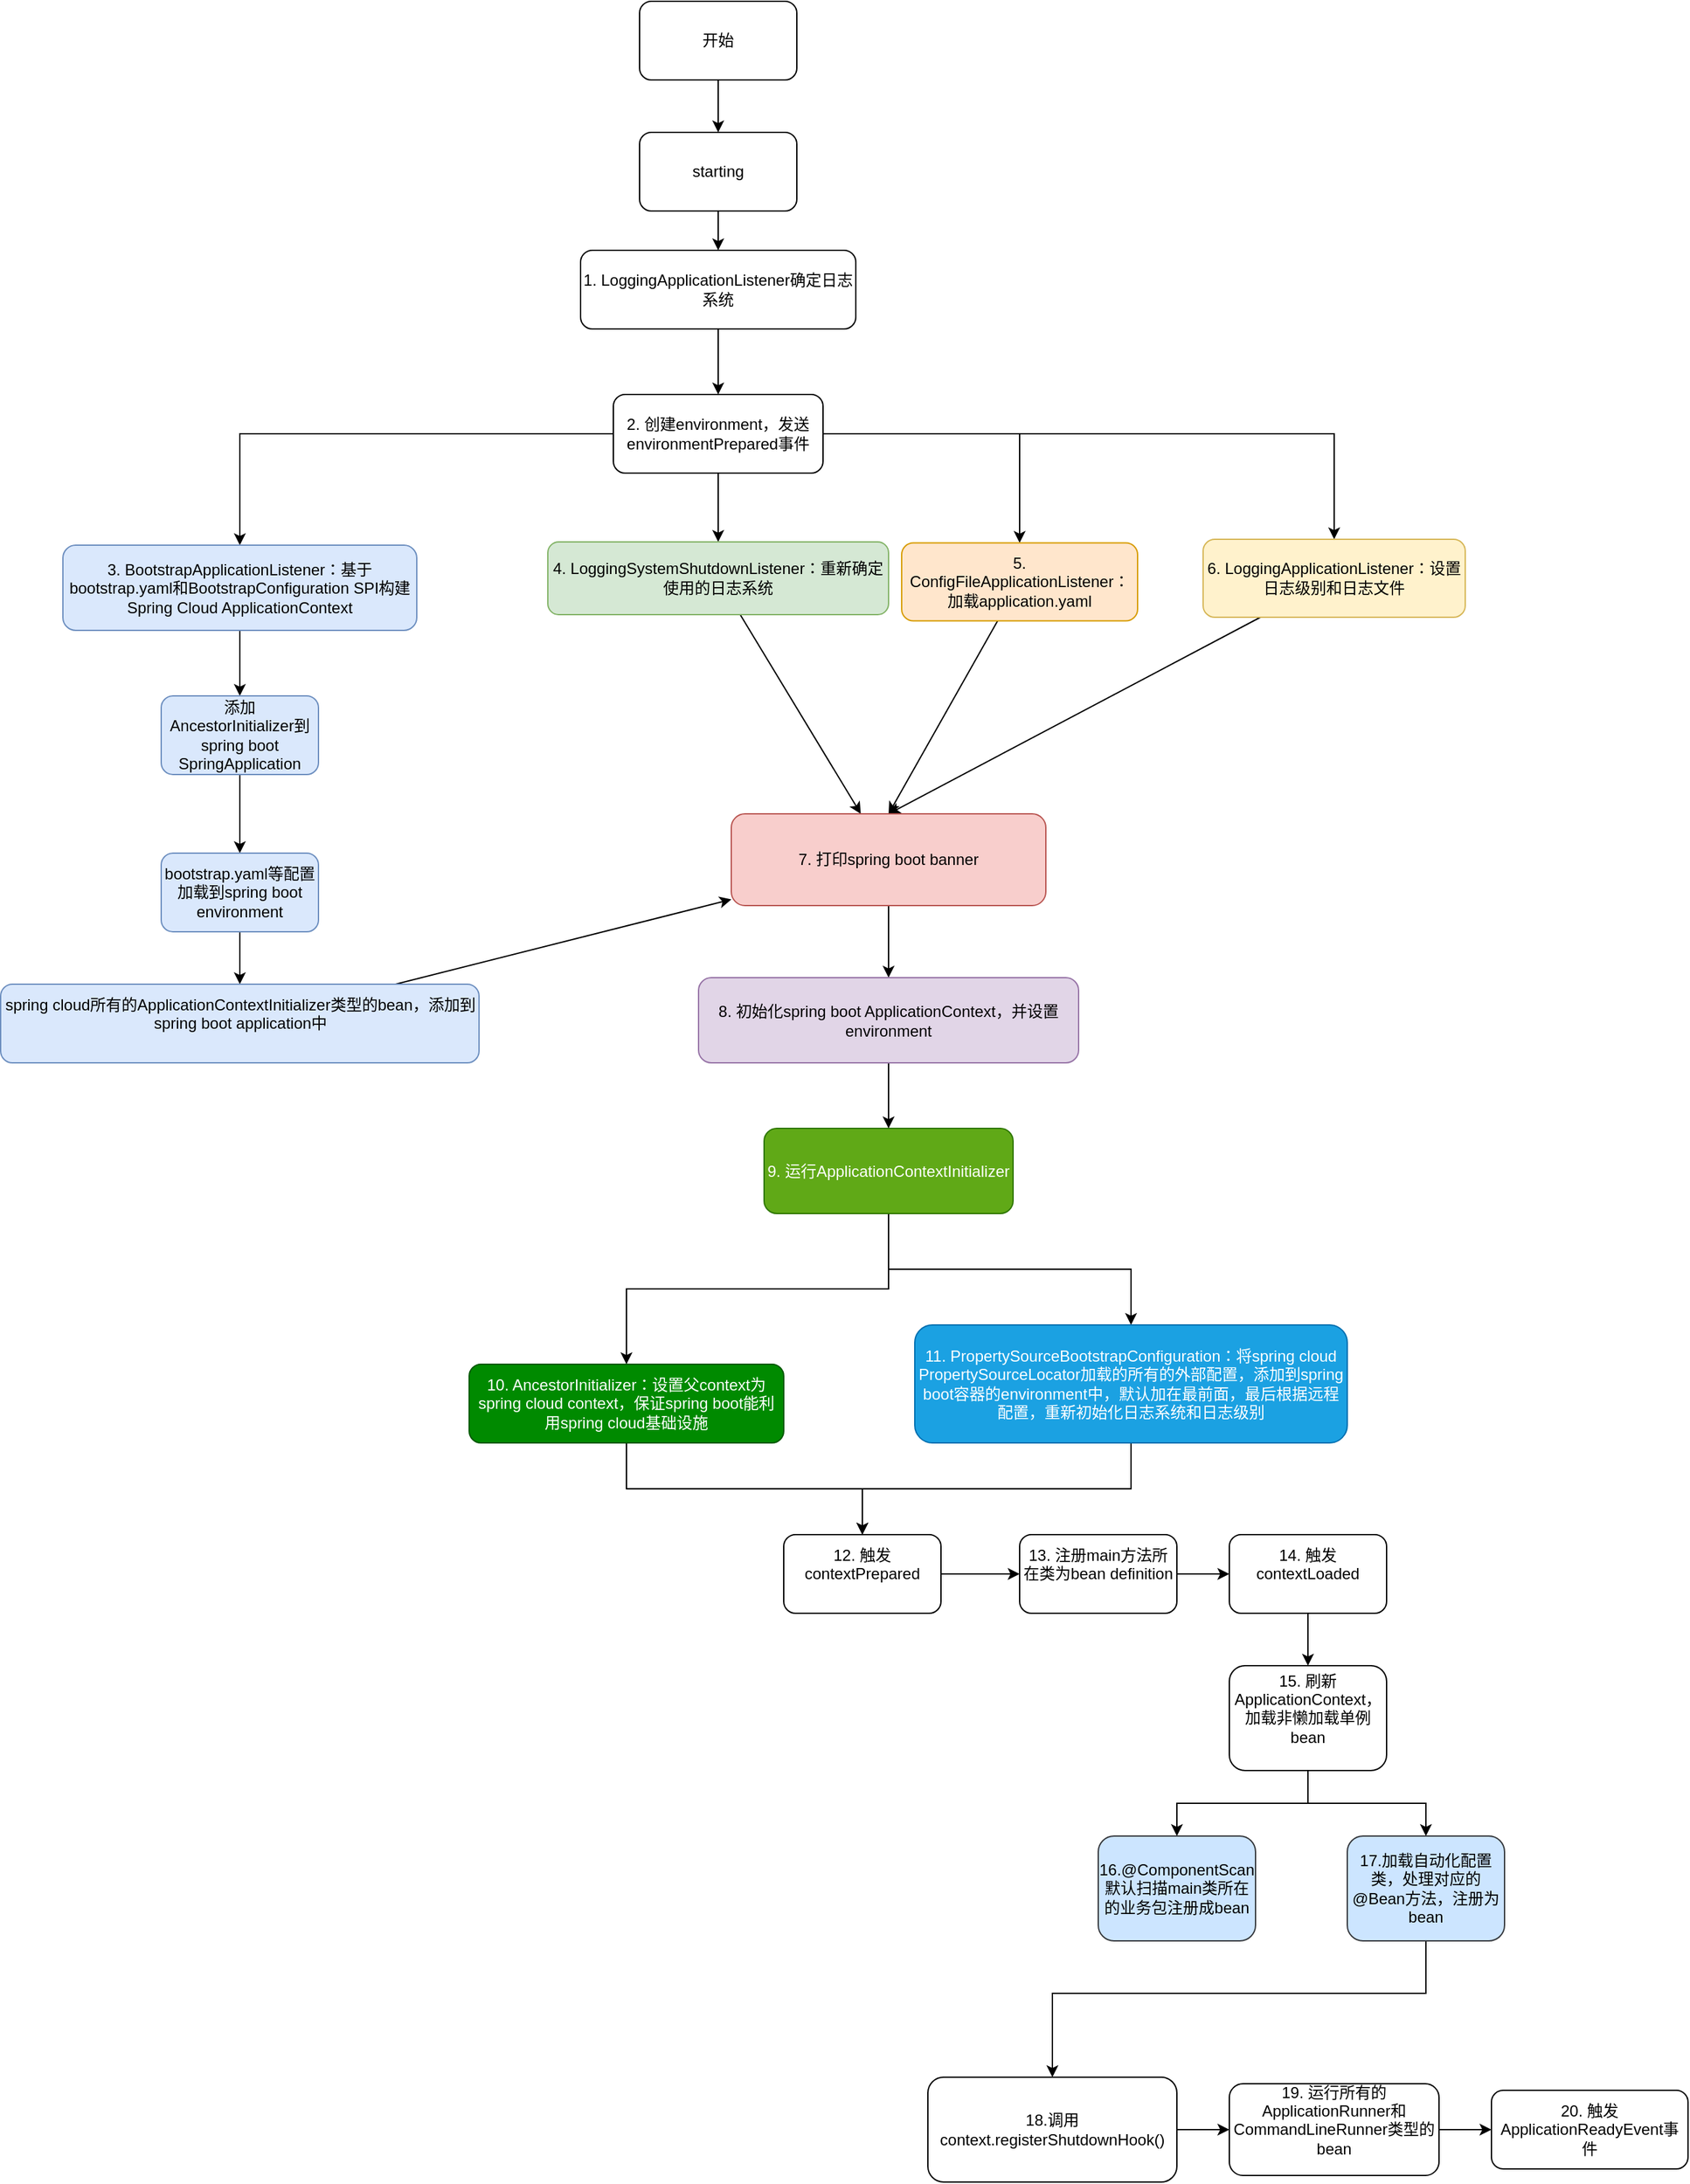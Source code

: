 <mxfile version="16.5.6" type="github">
  <diagram id="prtHgNgQTEPvFCAcTncT" name="Page-1">
    <mxGraphModel dx="2125" dy="784" grid="1" gridSize="10" guides="1" tooltips="1" connect="1" arrows="1" fold="1" page="1" pageScale="1" pageWidth="827" pageHeight="1169" math="0" shadow="0">
      <root>
        <mxCell id="0" />
        <mxCell id="1" parent="0" />
        <mxCell id="Ubx69jefZDyjw2Y8VgKQ-3" value="" style="edgeStyle=orthogonalEdgeStyle;rounded=0;orthogonalLoop=1;jettySize=auto;html=1;" parent="1" source="Ubx69jefZDyjw2Y8VgKQ-1" target="Ubx69jefZDyjw2Y8VgKQ-2" edge="1">
          <mxGeometry relative="1" as="geometry" />
        </mxCell>
        <mxCell id="Ubx69jefZDyjw2Y8VgKQ-1" value="开始" style="rounded=1;whiteSpace=wrap;html=1;" parent="1" vertex="1">
          <mxGeometry x="330" y="170" width="120" height="60" as="geometry" />
        </mxCell>
        <mxCell id="Ubx69jefZDyjw2Y8VgKQ-15" value="" style="edgeStyle=orthogonalEdgeStyle;rounded=0;orthogonalLoop=1;jettySize=auto;html=1;" parent="1" source="Ubx69jefZDyjw2Y8VgKQ-2" target="Ubx69jefZDyjw2Y8VgKQ-14" edge="1">
          <mxGeometry relative="1" as="geometry" />
        </mxCell>
        <mxCell id="Ubx69jefZDyjw2Y8VgKQ-2" value="starting" style="whiteSpace=wrap;html=1;rounded=1;" parent="1" vertex="1">
          <mxGeometry x="330" y="270" width="120" height="60" as="geometry" />
        </mxCell>
        <mxCell id="Ubx69jefZDyjw2Y8VgKQ-7" value="" style="edgeStyle=orthogonalEdgeStyle;rounded=0;orthogonalLoop=1;jettySize=auto;html=1;" parent="1" source="Ubx69jefZDyjw2Y8VgKQ-4" target="Ubx69jefZDyjw2Y8VgKQ-6" edge="1">
          <mxGeometry relative="1" as="geometry" />
        </mxCell>
        <mxCell id="Ubx69jefZDyjw2Y8VgKQ-18" value="" style="edgeStyle=orthogonalEdgeStyle;rounded=0;orthogonalLoop=1;jettySize=auto;html=1;" parent="1" source="Ubx69jefZDyjw2Y8VgKQ-4" target="Ubx69jefZDyjw2Y8VgKQ-17" edge="1">
          <mxGeometry relative="1" as="geometry" />
        </mxCell>
        <mxCell id="Ubx69jefZDyjw2Y8VgKQ-20" value="" style="edgeStyle=orthogonalEdgeStyle;rounded=0;orthogonalLoop=1;jettySize=auto;html=1;" parent="1" source="Ubx69jefZDyjw2Y8VgKQ-4" target="Ubx69jefZDyjw2Y8VgKQ-19" edge="1">
          <mxGeometry relative="1" as="geometry" />
        </mxCell>
        <mxCell id="Ubx69jefZDyjw2Y8VgKQ-24" value="" style="edgeStyle=orthogonalEdgeStyle;rounded=0;orthogonalLoop=1;jettySize=auto;html=1;" parent="1" source="Ubx69jefZDyjw2Y8VgKQ-4" target="Ubx69jefZDyjw2Y8VgKQ-23" edge="1">
          <mxGeometry relative="1" as="geometry" />
        </mxCell>
        <mxCell id="Ubx69jefZDyjw2Y8VgKQ-4" value="2. 创建environment，发送environmentPrepared事件" style="whiteSpace=wrap;html=1;rounded=1;" parent="1" vertex="1">
          <mxGeometry x="310" y="470" width="160" height="60" as="geometry" />
        </mxCell>
        <mxCell id="Ubx69jefZDyjw2Y8VgKQ-9" value="" style="edgeStyle=orthogonalEdgeStyle;rounded=0;orthogonalLoop=1;jettySize=auto;html=1;" parent="1" source="Ubx69jefZDyjw2Y8VgKQ-6" target="Ubx69jefZDyjw2Y8VgKQ-8" edge="1">
          <mxGeometry relative="1" as="geometry" />
        </mxCell>
        <mxCell id="Ubx69jefZDyjw2Y8VgKQ-6" value="3. BootstrapApplicationListener：基于bootstrap.yaml和BootstrapConfiguration SPI构建Spring Cloud ApplicationContext" style="whiteSpace=wrap;html=1;rounded=1;fillColor=#dae8fc;strokeColor=#6c8ebf;" parent="1" vertex="1">
          <mxGeometry x="-110" y="585" width="270" height="65" as="geometry" />
        </mxCell>
        <mxCell id="Ubx69jefZDyjw2Y8VgKQ-11" value="" style="edgeStyle=orthogonalEdgeStyle;rounded=0;orthogonalLoop=1;jettySize=auto;html=1;" parent="1" source="Ubx69jefZDyjw2Y8VgKQ-8" target="Ubx69jefZDyjw2Y8VgKQ-10" edge="1">
          <mxGeometry relative="1" as="geometry" />
        </mxCell>
        <mxCell id="Ubx69jefZDyjw2Y8VgKQ-8" value="添加AncestorInitializer到spring boot SpringApplication" style="whiteSpace=wrap;html=1;rounded=1;fillColor=#dae8fc;strokeColor=#6c8ebf;" parent="1" vertex="1">
          <mxGeometry x="-35" y="700" width="120" height="60" as="geometry" />
        </mxCell>
        <mxCell id="Ubx69jefZDyjw2Y8VgKQ-13" value="" style="edgeStyle=orthogonalEdgeStyle;rounded=0;orthogonalLoop=1;jettySize=auto;html=1;" parent="1" source="Ubx69jefZDyjw2Y8VgKQ-10" target="Ubx69jefZDyjw2Y8VgKQ-12" edge="1">
          <mxGeometry relative="1" as="geometry" />
        </mxCell>
        <mxCell id="Ubx69jefZDyjw2Y8VgKQ-10" value="bootstrap.yaml等配置加载到spring boot environment" style="whiteSpace=wrap;html=1;rounded=1;fillColor=#dae8fc;strokeColor=#6c8ebf;" parent="1" vertex="1">
          <mxGeometry x="-35" y="820" width="120" height="60" as="geometry" />
        </mxCell>
        <mxCell id="Ubx69jefZDyjw2Y8VgKQ-26" style="rounded=0;orthogonalLoop=1;jettySize=auto;html=1;" parent="1" source="Ubx69jefZDyjw2Y8VgKQ-12" target="Ubx69jefZDyjw2Y8VgKQ-25" edge="1">
          <mxGeometry relative="1" as="geometry" />
        </mxCell>
        <mxCell id="Ubx69jefZDyjw2Y8VgKQ-12" value="&lt;div&gt;spring cloud所有的ApplicationContextInitializer类型的bean，添加到spring boot application中&lt;/div&gt;&lt;div&gt;&lt;br&gt;&lt;/div&gt;" style="whiteSpace=wrap;html=1;rounded=1;fillColor=#dae8fc;strokeColor=#6c8ebf;" parent="1" vertex="1">
          <mxGeometry x="-157.5" y="920" width="365" height="60" as="geometry" />
        </mxCell>
        <mxCell id="Ubx69jefZDyjw2Y8VgKQ-16" style="edgeStyle=orthogonalEdgeStyle;rounded=0;orthogonalLoop=1;jettySize=auto;html=1;entryX=0.5;entryY=0;entryDx=0;entryDy=0;" parent="1" source="Ubx69jefZDyjw2Y8VgKQ-14" target="Ubx69jefZDyjw2Y8VgKQ-4" edge="1">
          <mxGeometry relative="1" as="geometry" />
        </mxCell>
        <mxCell id="Ubx69jefZDyjw2Y8VgKQ-14" value="1. LoggingApplicationListener确定日志系统" style="whiteSpace=wrap;html=1;rounded=1;" parent="1" vertex="1">
          <mxGeometry x="285" y="360" width="210" height="60" as="geometry" />
        </mxCell>
        <mxCell id="Ubx69jefZDyjw2Y8VgKQ-27" style="rounded=0;orthogonalLoop=1;jettySize=auto;html=1;" parent="1" source="Ubx69jefZDyjw2Y8VgKQ-17" target="Ubx69jefZDyjw2Y8VgKQ-25" edge="1">
          <mxGeometry relative="1" as="geometry" />
        </mxCell>
        <mxCell id="Ubx69jefZDyjw2Y8VgKQ-17" value="4. LoggingSystemShutdownListener：重新确定使用的日志系统" style="whiteSpace=wrap;html=1;rounded=1;fillColor=#d5e8d4;strokeColor=#82b366;" parent="1" vertex="1">
          <mxGeometry x="260" y="582.5" width="260" height="55.5" as="geometry" />
        </mxCell>
        <mxCell id="Ubx69jefZDyjw2Y8VgKQ-28" style="rounded=0;orthogonalLoop=1;jettySize=auto;html=1;entryX=0.5;entryY=0;entryDx=0;entryDy=0;" parent="1" source="Ubx69jefZDyjw2Y8VgKQ-19" target="Ubx69jefZDyjw2Y8VgKQ-25" edge="1">
          <mxGeometry relative="1" as="geometry" />
        </mxCell>
        <mxCell id="Ubx69jefZDyjw2Y8VgKQ-19" value="5. ConfigFileApplicationListener：加载application.yaml" style="whiteSpace=wrap;html=1;rounded=1;fillColor=#ffe6cc;strokeColor=#d79b00;" parent="1" vertex="1">
          <mxGeometry x="530" y="583.25" width="180" height="59.5" as="geometry" />
        </mxCell>
        <mxCell id="Ubx69jefZDyjw2Y8VgKQ-29" style="rounded=0;orthogonalLoop=1;jettySize=auto;html=1;entryX=0.5;entryY=0;entryDx=0;entryDy=0;" parent="1" source="Ubx69jefZDyjw2Y8VgKQ-23" target="Ubx69jefZDyjw2Y8VgKQ-25" edge="1">
          <mxGeometry relative="1" as="geometry" />
        </mxCell>
        <mxCell id="Ubx69jefZDyjw2Y8VgKQ-23" value="6. LoggingApplicationListener：设置日志级别和日志文件" style="whiteSpace=wrap;html=1;rounded=1;fillColor=#fff2cc;strokeColor=#d6b656;" parent="1" vertex="1">
          <mxGeometry x="760" y="580.5" width="200" height="59.5" as="geometry" />
        </mxCell>
        <mxCell id="Ubx69jefZDyjw2Y8VgKQ-33" value="" style="edgeStyle=orthogonalEdgeStyle;rounded=0;orthogonalLoop=1;jettySize=auto;html=1;" parent="1" source="Ubx69jefZDyjw2Y8VgKQ-25" target="Ubx69jefZDyjw2Y8VgKQ-32" edge="1">
          <mxGeometry relative="1" as="geometry" />
        </mxCell>
        <mxCell id="Ubx69jefZDyjw2Y8VgKQ-25" value="7. 打印spring boot banner" style="rounded=1;whiteSpace=wrap;html=1;fillColor=#f8cecc;strokeColor=#b85450;" parent="1" vertex="1">
          <mxGeometry x="400" y="790" width="240" height="70" as="geometry" />
        </mxCell>
        <mxCell id="Ubx69jefZDyjw2Y8VgKQ-37" style="edgeStyle=orthogonalEdgeStyle;rounded=0;orthogonalLoop=1;jettySize=auto;html=1;" parent="1" source="Ubx69jefZDyjw2Y8VgKQ-30" target="Ubx69jefZDyjw2Y8VgKQ-35" edge="1">
          <mxGeometry relative="1" as="geometry" />
        </mxCell>
        <mxCell id="Ubx69jefZDyjw2Y8VgKQ-38" style="edgeStyle=orthogonalEdgeStyle;rounded=0;orthogonalLoop=1;jettySize=auto;html=1;" parent="1" source="Ubx69jefZDyjw2Y8VgKQ-30" target="Ubx69jefZDyjw2Y8VgKQ-36" edge="1">
          <mxGeometry relative="1" as="geometry" />
        </mxCell>
        <mxCell id="Ubx69jefZDyjw2Y8VgKQ-30" value="9. 运行ApplicationContextInitializer" style="whiteSpace=wrap;html=1;rounded=1;fillColor=#60a917;fontColor=#ffffff;strokeColor=#2D7600;" parent="1" vertex="1">
          <mxGeometry x="425" y="1030" width="190" height="65" as="geometry" />
        </mxCell>
        <mxCell id="Ubx69jefZDyjw2Y8VgKQ-34" style="edgeStyle=orthogonalEdgeStyle;rounded=0;orthogonalLoop=1;jettySize=auto;html=1;entryX=0.5;entryY=0;entryDx=0;entryDy=0;" parent="1" source="Ubx69jefZDyjw2Y8VgKQ-32" target="Ubx69jefZDyjw2Y8VgKQ-30" edge="1">
          <mxGeometry relative="1" as="geometry" />
        </mxCell>
        <mxCell id="Ubx69jefZDyjw2Y8VgKQ-32" value="&lt;span&gt;8. 初始化spring boot ApplicationContext，并设置environment&lt;/span&gt;" style="whiteSpace=wrap;html=1;rounded=1;fillColor=#e1d5e7;strokeColor=#9673a6;" parent="1" vertex="1">
          <mxGeometry x="375" y="915" width="290" height="65" as="geometry" />
        </mxCell>
        <mxCell id="Ubx69jefZDyjw2Y8VgKQ-49" style="edgeStyle=orthogonalEdgeStyle;rounded=0;orthogonalLoop=1;jettySize=auto;html=1;entryX=0.5;entryY=0;entryDx=0;entryDy=0;" parent="1" source="Ubx69jefZDyjw2Y8VgKQ-35" target="Ubx69jefZDyjw2Y8VgKQ-44" edge="1">
          <mxGeometry relative="1" as="geometry" />
        </mxCell>
        <mxCell id="Ubx69jefZDyjw2Y8VgKQ-35" value="&lt;span&gt;10. AncestorInitializer：设置父context为spring cloud context，保证spring boot能利用spring cloud基础设施&lt;/span&gt;" style="rounded=1;whiteSpace=wrap;html=1;fillColor=#008a00;fontColor=#ffffff;strokeColor=#005700;" parent="1" vertex="1">
          <mxGeometry x="200" y="1210" width="240" height="60" as="geometry" />
        </mxCell>
        <mxCell id="Ubx69jefZDyjw2Y8VgKQ-50" style="edgeStyle=orthogonalEdgeStyle;rounded=0;orthogonalLoop=1;jettySize=auto;html=1;entryX=0.5;entryY=0;entryDx=0;entryDy=0;" parent="1" source="Ubx69jefZDyjw2Y8VgKQ-36" target="Ubx69jefZDyjw2Y8VgKQ-44" edge="1">
          <mxGeometry relative="1" as="geometry" />
        </mxCell>
        <mxCell id="Ubx69jefZDyjw2Y8VgKQ-36" value="11. PropertySourceBootstrapConfiguration：将spring cloud PropertySourceLocator加载的所有的外部配置，添加到spring boot容器的environment中，默认加在最前面，最后根据远程配置，重新初始化日志系统和日志级别" style="rounded=1;whiteSpace=wrap;html=1;fillColor=#1ba1e2;fontColor=#ffffff;strokeColor=#006EAF;" parent="1" vertex="1">
          <mxGeometry x="540" y="1180" width="330" height="90" as="geometry" />
        </mxCell>
        <mxCell id="Ubx69jefZDyjw2Y8VgKQ-52" style="edgeStyle=orthogonalEdgeStyle;rounded=0;orthogonalLoop=1;jettySize=auto;html=1;" parent="1" source="Ubx69jefZDyjw2Y8VgKQ-42" target="Ubx69jefZDyjw2Y8VgKQ-45" edge="1">
          <mxGeometry relative="1" as="geometry" />
        </mxCell>
        <mxCell id="Ubx69jefZDyjw2Y8VgKQ-42" value="&lt;div&gt;13. 注册main方法所在类为bean definition&lt;/div&gt;&lt;div&gt;&lt;br&gt;&lt;/div&gt;" style="rounded=1;whiteSpace=wrap;html=1;" parent="1" vertex="1">
          <mxGeometry x="620" y="1340" width="120" height="60" as="geometry" />
        </mxCell>
        <mxCell id="Ubx69jefZDyjw2Y8VgKQ-51" style="edgeStyle=orthogonalEdgeStyle;rounded=0;orthogonalLoop=1;jettySize=auto;html=1;entryX=0;entryY=0.5;entryDx=0;entryDy=0;" parent="1" source="Ubx69jefZDyjw2Y8VgKQ-44" target="Ubx69jefZDyjw2Y8VgKQ-42" edge="1">
          <mxGeometry relative="1" as="geometry" />
        </mxCell>
        <mxCell id="Ubx69jefZDyjw2Y8VgKQ-44" value="&lt;div&gt;12. 触发contextPrepared&lt;/div&gt;&lt;div&gt;&lt;br&gt;&lt;/div&gt;" style="rounded=1;whiteSpace=wrap;html=1;" parent="1" vertex="1">
          <mxGeometry x="440" y="1340" width="120" height="60" as="geometry" />
        </mxCell>
        <mxCell id="Ubx69jefZDyjw2Y8VgKQ-53" style="edgeStyle=orthogonalEdgeStyle;rounded=0;orthogonalLoop=1;jettySize=auto;html=1;entryX=0.5;entryY=0;entryDx=0;entryDy=0;" parent="1" source="Ubx69jefZDyjw2Y8VgKQ-45" target="Ubx69jefZDyjw2Y8VgKQ-46" edge="1">
          <mxGeometry relative="1" as="geometry" />
        </mxCell>
        <mxCell id="Ubx69jefZDyjw2Y8VgKQ-45" value="&lt;div&gt;&lt;div&gt;14. 触发contextLoaded&lt;/div&gt;&lt;/div&gt;&lt;div&gt;&lt;br&gt;&lt;/div&gt;" style="rounded=1;whiteSpace=wrap;html=1;" parent="1" vertex="1">
          <mxGeometry x="780" y="1340" width="120" height="60" as="geometry" />
        </mxCell>
        <mxCell id="Yk0uMOp4Qbx4AJoPfl1W-5" style="edgeStyle=orthogonalEdgeStyle;rounded=0;orthogonalLoop=1;jettySize=auto;html=1;" edge="1" parent="1" source="Ubx69jefZDyjw2Y8VgKQ-46" target="Yk0uMOp4Qbx4AJoPfl1W-1">
          <mxGeometry relative="1" as="geometry" />
        </mxCell>
        <mxCell id="Yk0uMOp4Qbx4AJoPfl1W-6" style="edgeStyle=orthogonalEdgeStyle;rounded=0;orthogonalLoop=1;jettySize=auto;html=1;" edge="1" parent="1" source="Ubx69jefZDyjw2Y8VgKQ-46" target="Yk0uMOp4Qbx4AJoPfl1W-3">
          <mxGeometry relative="1" as="geometry" />
        </mxCell>
        <mxCell id="Ubx69jefZDyjw2Y8VgKQ-46" value="&lt;div&gt;&lt;div&gt;&lt;div&gt;15. 刷新ApplicationContext，加载非懒加载单例bean&lt;/div&gt;&lt;/div&gt;&lt;/div&gt;&lt;div&gt;&lt;br&gt;&lt;/div&gt;" style="rounded=1;whiteSpace=wrap;html=1;" parent="1" vertex="1">
          <mxGeometry x="780" y="1440" width="120" height="80" as="geometry" />
        </mxCell>
        <mxCell id="Yk0uMOp4Qbx4AJoPfl1W-8" style="edgeStyle=orthogonalEdgeStyle;rounded=0;orthogonalLoop=1;jettySize=auto;html=1;entryX=0;entryY=0.5;entryDx=0;entryDy=0;" edge="1" parent="1" source="Ubx69jefZDyjw2Y8VgKQ-47" target="Ubx69jefZDyjw2Y8VgKQ-48">
          <mxGeometry relative="1" as="geometry" />
        </mxCell>
        <mxCell id="Ubx69jefZDyjw2Y8VgKQ-47" value="&lt;div&gt;&lt;div&gt;&lt;div&gt;&lt;div&gt;19. 运行所有的ApplicationRunner和CommandLineRunner类型的bean&lt;/div&gt;&lt;/div&gt;&lt;/div&gt;&lt;/div&gt;&lt;div&gt;&lt;br&gt;&lt;/div&gt;" style="rounded=1;whiteSpace=wrap;html=1;" parent="1" vertex="1">
          <mxGeometry x="780" y="1759" width="160" height="70" as="geometry" />
        </mxCell>
        <mxCell id="Ubx69jefZDyjw2Y8VgKQ-48" value="20. 触发ApplicationReadyEvent事件" style="rounded=1;whiteSpace=wrap;html=1;" parent="1" vertex="1">
          <mxGeometry x="980" y="1764" width="150" height="60" as="geometry" />
        </mxCell>
        <mxCell id="Yk0uMOp4Qbx4AJoPfl1W-1" value="&lt;div&gt;&lt;div&gt;&lt;div&gt;16.@ComponentScan默认扫描main类所在的业务包注册成bean&lt;br&gt;&lt;/div&gt;&lt;/div&gt;&lt;/div&gt;" style="rounded=1;whiteSpace=wrap;html=1;fillColor=#cce5ff;strokeColor=#36393d;" vertex="1" parent="1">
          <mxGeometry x="680" y="1570" width="120" height="80" as="geometry" />
        </mxCell>
        <mxCell id="Yk0uMOp4Qbx4AJoPfl1W-9" style="edgeStyle=orthogonalEdgeStyle;rounded=0;orthogonalLoop=1;jettySize=auto;html=1;" edge="1" parent="1" source="Yk0uMOp4Qbx4AJoPfl1W-3" target="Yk0uMOp4Qbx4AJoPfl1W-4">
          <mxGeometry relative="1" as="geometry">
            <Array as="points">
              <mxPoint x="930" y="1690" />
              <mxPoint x="645" y="1690" />
            </Array>
          </mxGeometry>
        </mxCell>
        <mxCell id="Yk0uMOp4Qbx4AJoPfl1W-3" value="&lt;div&gt;&lt;div&gt;&lt;div&gt;17.加载自动化配置类，处理对应的@Bean方法，注册为bean&lt;br&gt;&lt;/div&gt;&lt;/div&gt;&lt;/div&gt;" style="rounded=1;whiteSpace=wrap;html=1;fillColor=#cce5ff;strokeColor=#36393d;" vertex="1" parent="1">
          <mxGeometry x="870" y="1570" width="120" height="80" as="geometry" />
        </mxCell>
        <mxCell id="Yk0uMOp4Qbx4AJoPfl1W-7" style="edgeStyle=orthogonalEdgeStyle;rounded=0;orthogonalLoop=1;jettySize=auto;html=1;entryX=0;entryY=0.5;entryDx=0;entryDy=0;" edge="1" parent="1" source="Yk0uMOp4Qbx4AJoPfl1W-4" target="Ubx69jefZDyjw2Y8VgKQ-47">
          <mxGeometry relative="1" as="geometry" />
        </mxCell>
        <mxCell id="Yk0uMOp4Qbx4AJoPfl1W-4" value="&lt;div&gt;&lt;div&gt;&lt;div&gt;18.调用context.registerShutdownHook()&lt;br&gt;&lt;/div&gt;&lt;/div&gt;&lt;/div&gt;" style="rounded=1;whiteSpace=wrap;html=1;" vertex="1" parent="1">
          <mxGeometry x="550" y="1754" width="190" height="80" as="geometry" />
        </mxCell>
      </root>
    </mxGraphModel>
  </diagram>
</mxfile>
